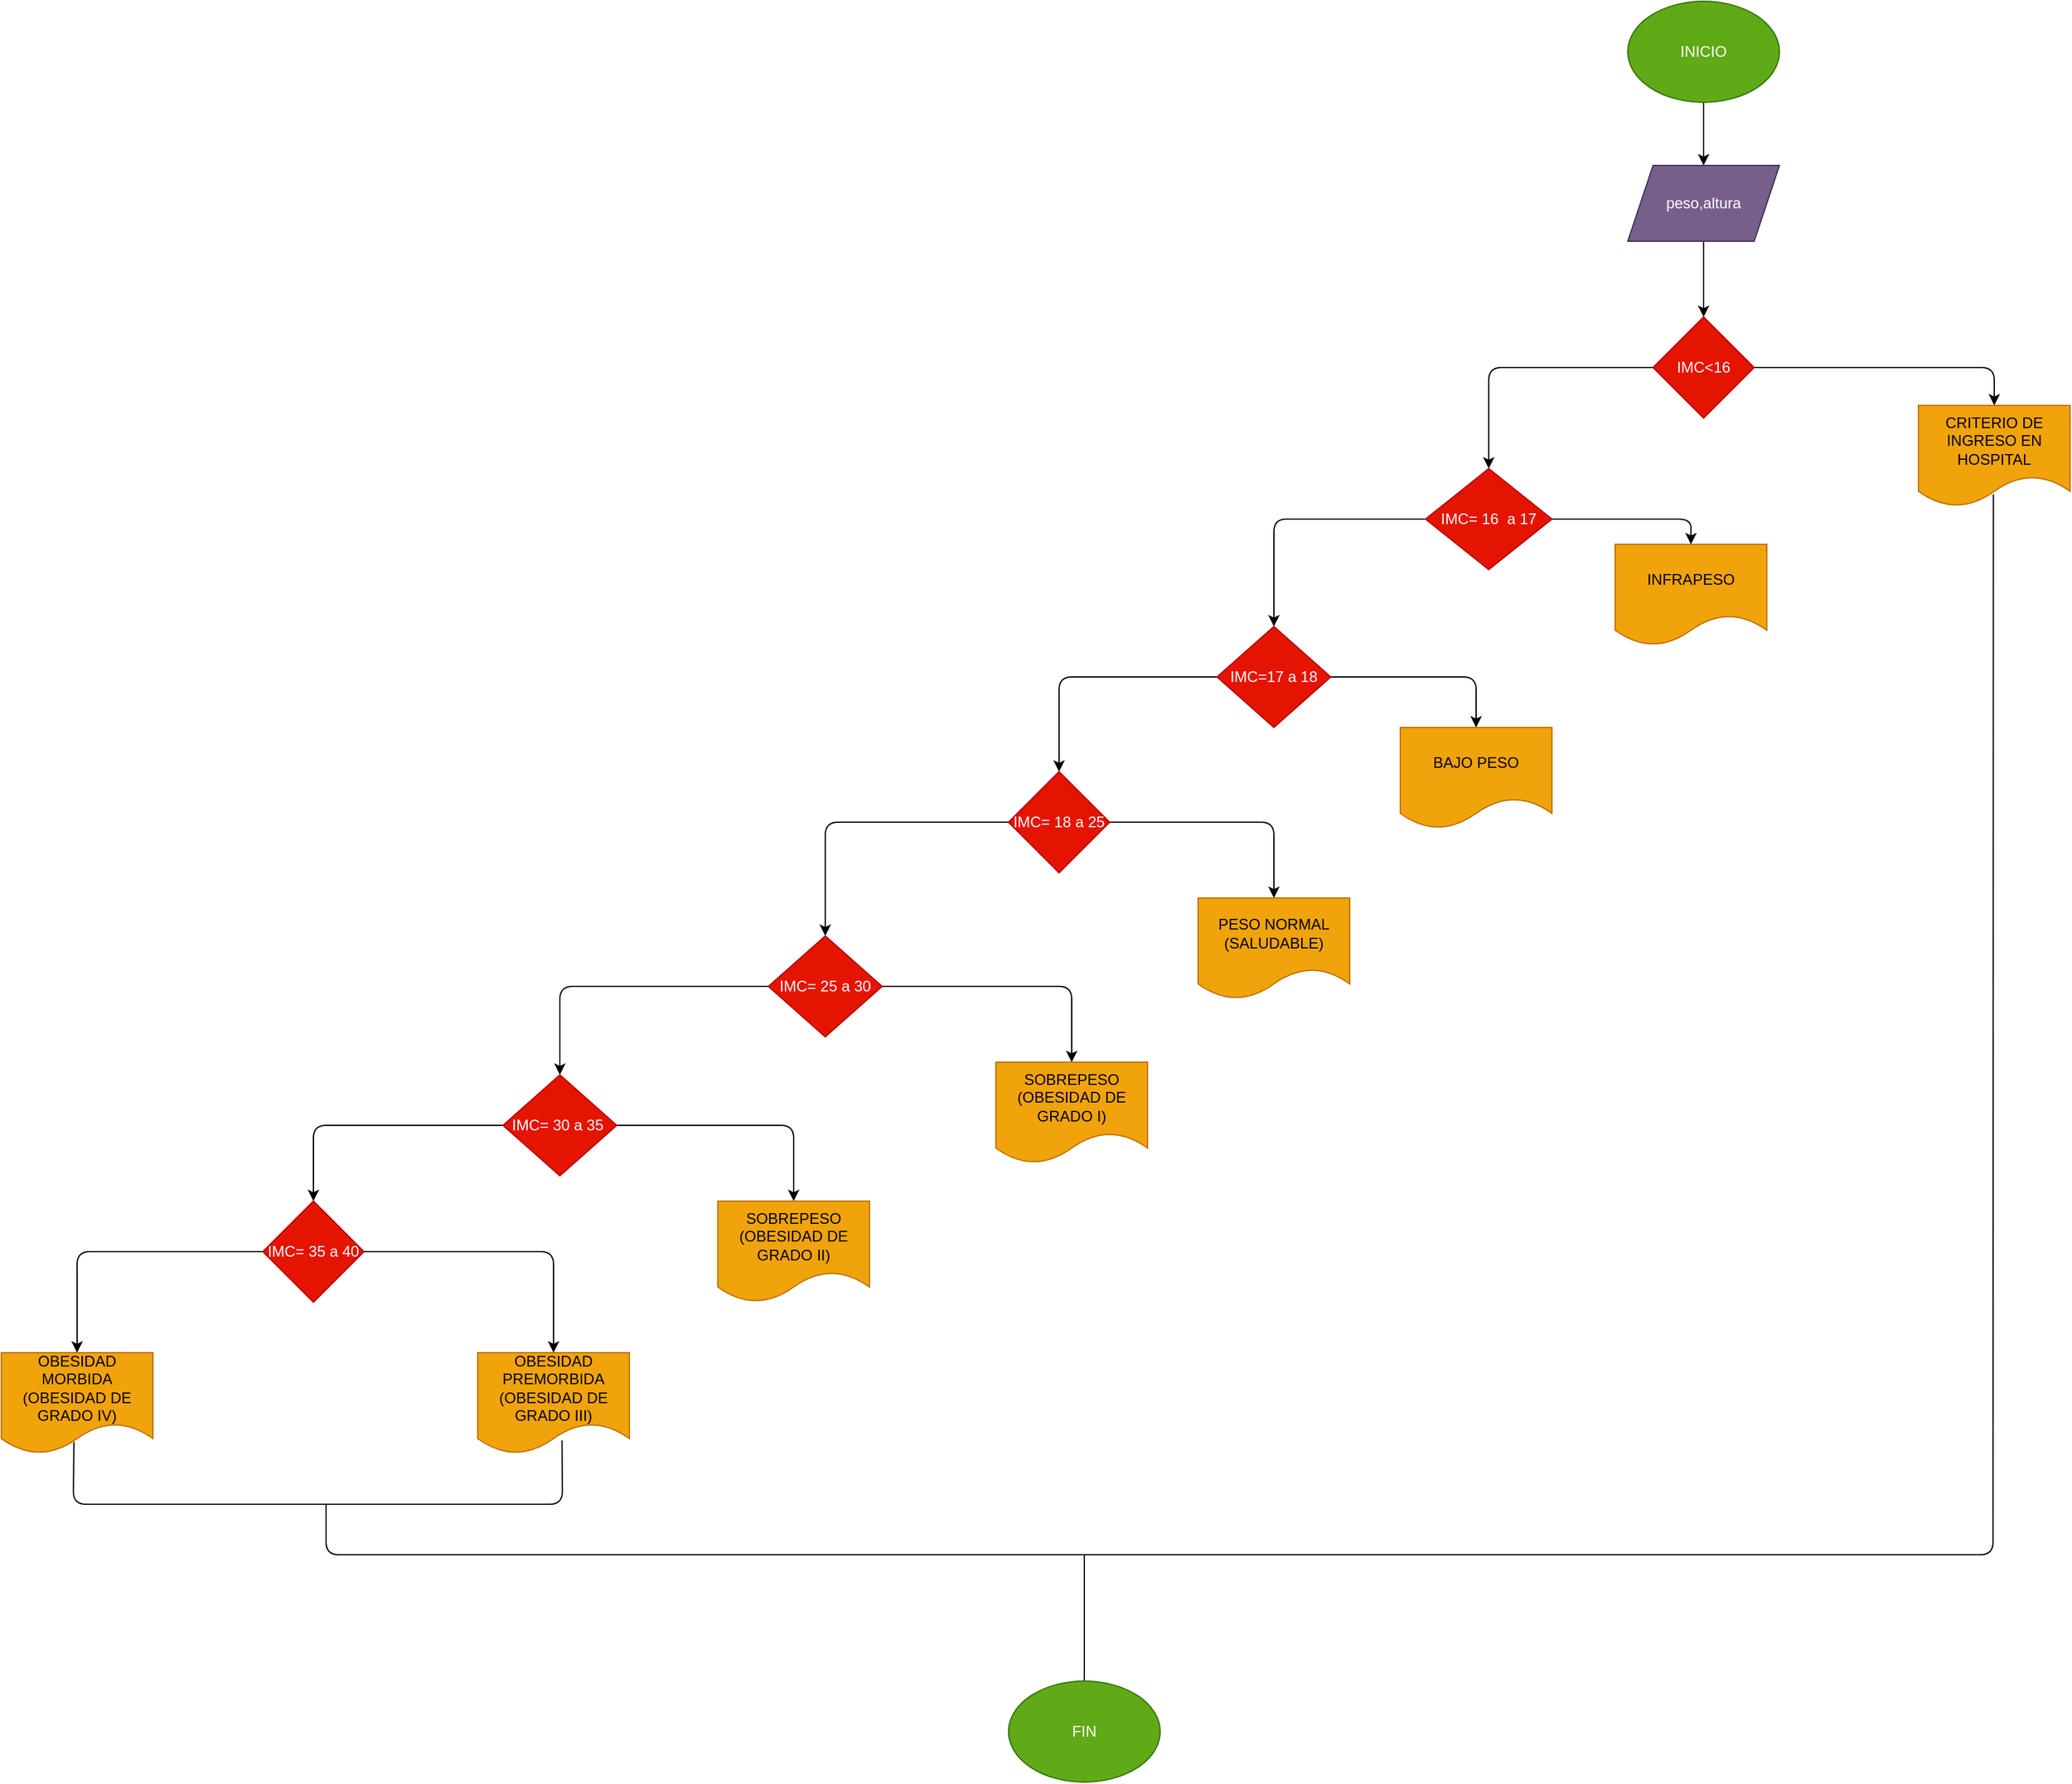 <mxfile>
    <diagram id="uwSOzI6rLWICDxhnOYlJ" name="Página-1">
        <mxGraphModel dx="3180" dy="1091" grid="1" gridSize="10" guides="1" tooltips="1" connect="1" arrows="1" fold="1" page="1" pageScale="1" pageWidth="827" pageHeight="1169" math="0" shadow="0">
            <root>
                <mxCell id="0"/>
                <mxCell id="1" parent="0"/>
                <mxCell id="6" value="" style="edgeStyle=none;html=1;" edge="1" parent="1" source="2" target="5">
                    <mxGeometry relative="1" as="geometry"/>
                </mxCell>
                <mxCell id="2" value="INICIO" style="ellipse;whiteSpace=wrap;html=1;fillColor=#60a917;fontColor=#ffffff;strokeColor=#2D7600;" vertex="1" parent="1">
                    <mxGeometry x="340" y="10" width="120" height="80" as="geometry"/>
                </mxCell>
                <mxCell id="8" value="" style="edgeStyle=none;html=1;" edge="1" parent="1" source="5" target="7">
                    <mxGeometry relative="1" as="geometry"/>
                </mxCell>
                <mxCell id="5" value="peso,altura" style="shape=parallelogram;perimeter=parallelogramPerimeter;whiteSpace=wrap;html=1;fixedSize=1;fillColor=#76608a;fontColor=#ffffff;strokeColor=#432D57;" vertex="1" parent="1">
                    <mxGeometry x="340" y="140" width="120" height="60" as="geometry"/>
                </mxCell>
                <mxCell id="10" value="" style="edgeStyle=none;html=1;" edge="1" parent="1" source="7" target="9">
                    <mxGeometry relative="1" as="geometry">
                        <Array as="points">
                            <mxPoint x="630" y="300"/>
                        </Array>
                    </mxGeometry>
                </mxCell>
                <mxCell id="12" value="" style="edgeStyle=none;html=1;" edge="1" parent="1" source="7" target="11">
                    <mxGeometry relative="1" as="geometry">
                        <Array as="points">
                            <mxPoint x="230" y="300"/>
                        </Array>
                    </mxGeometry>
                </mxCell>
                <mxCell id="7" value="IMC&amp;lt;16" style="rhombus;whiteSpace=wrap;html=1;fillColor=#e51400;fontColor=#ffffff;strokeColor=#B20000;" vertex="1" parent="1">
                    <mxGeometry x="360" y="260" width="80" height="80" as="geometry"/>
                </mxCell>
                <mxCell id="9" value="CRITERIO DE INGRESO EN HOSPITAL" style="shape=document;whiteSpace=wrap;html=1;boundedLbl=1;fillColor=#f0a30a;fontColor=#000000;strokeColor=#BD7000;" vertex="1" parent="1">
                    <mxGeometry x="570" y="330" width="120" height="80" as="geometry"/>
                </mxCell>
                <mxCell id="14" value="" style="edgeStyle=none;html=1;" edge="1" parent="1" source="11" target="13">
                    <mxGeometry relative="1" as="geometry">
                        <Array as="points">
                            <mxPoint x="390" y="420"/>
                        </Array>
                    </mxGeometry>
                </mxCell>
                <mxCell id="16" value="" style="edgeStyle=none;html=1;" edge="1" parent="1" source="11" target="15">
                    <mxGeometry relative="1" as="geometry">
                        <Array as="points">
                            <mxPoint x="60" y="420"/>
                        </Array>
                    </mxGeometry>
                </mxCell>
                <mxCell id="11" value="IMC= 16&amp;nbsp; a 17" style="rhombus;whiteSpace=wrap;html=1;fillColor=#e51400;fontColor=#ffffff;strokeColor=#B20000;" vertex="1" parent="1">
                    <mxGeometry x="180" y="380" width="100" height="80" as="geometry"/>
                </mxCell>
                <mxCell id="13" value="INFRAPESO" style="shape=document;whiteSpace=wrap;html=1;boundedLbl=1;fillColor=#f0a30a;fontColor=#000000;strokeColor=#BD7000;" vertex="1" parent="1">
                    <mxGeometry x="330" y="440" width="120" height="80" as="geometry"/>
                </mxCell>
                <mxCell id="18" value="" style="edgeStyle=none;html=1;" edge="1" parent="1" source="15" target="17">
                    <mxGeometry relative="1" as="geometry">
                        <Array as="points">
                            <mxPoint x="220" y="545"/>
                        </Array>
                    </mxGeometry>
                </mxCell>
                <mxCell id="20" value="" style="edgeStyle=none;html=1;" edge="1" parent="1" source="15" target="19">
                    <mxGeometry relative="1" as="geometry">
                        <Array as="points">
                            <mxPoint x="-110" y="545"/>
                        </Array>
                    </mxGeometry>
                </mxCell>
                <mxCell id="15" value="IMC=17 a 18" style="rhombus;whiteSpace=wrap;html=1;fillColor=#e51400;fontColor=#ffffff;strokeColor=#B20000;" vertex="1" parent="1">
                    <mxGeometry x="15" y="505" width="90" height="80" as="geometry"/>
                </mxCell>
                <mxCell id="17" value="BAJO PESO" style="shape=document;whiteSpace=wrap;html=1;boundedLbl=1;fillColor=#f0a30a;fontColor=#000000;strokeColor=#BD7000;" vertex="1" parent="1">
                    <mxGeometry x="160" y="585" width="120" height="80" as="geometry"/>
                </mxCell>
                <mxCell id="22" value="" style="edgeStyle=none;html=1;" edge="1" parent="1" source="19" target="21">
                    <mxGeometry relative="1" as="geometry">
                        <Array as="points">
                            <mxPoint x="60" y="660"/>
                        </Array>
                    </mxGeometry>
                </mxCell>
                <mxCell id="24" value="" style="edgeStyle=none;html=1;" edge="1" parent="1" source="19" target="23">
                    <mxGeometry relative="1" as="geometry">
                        <Array as="points">
                            <mxPoint x="-295" y="660"/>
                        </Array>
                    </mxGeometry>
                </mxCell>
                <mxCell id="19" value="IMC= 18 a 25" style="rhombus;whiteSpace=wrap;html=1;fillColor=#e51400;fontColor=#ffffff;strokeColor=#B20000;" vertex="1" parent="1">
                    <mxGeometry x="-150" y="620" width="80" height="80" as="geometry"/>
                </mxCell>
                <mxCell id="21" value="PESO NORMAL (SALUDABLE)" style="shape=document;whiteSpace=wrap;html=1;boundedLbl=1;fillColor=#f0a30a;fontColor=#000000;strokeColor=#BD7000;" vertex="1" parent="1">
                    <mxGeometry y="720" width="120" height="80" as="geometry"/>
                </mxCell>
                <mxCell id="26" value="" style="edgeStyle=none;html=1;" edge="1" parent="1" source="23" target="25">
                    <mxGeometry relative="1" as="geometry">
                        <Array as="points">
                            <mxPoint x="-100" y="790"/>
                        </Array>
                    </mxGeometry>
                </mxCell>
                <mxCell id="28" value="" style="edgeStyle=none;html=1;" edge="1" parent="1" source="23" target="27">
                    <mxGeometry relative="1" as="geometry">
                        <Array as="points">
                            <mxPoint x="-505" y="790"/>
                        </Array>
                    </mxGeometry>
                </mxCell>
                <mxCell id="23" value="IMC= 25 a 30" style="rhombus;whiteSpace=wrap;html=1;fillColor=#e51400;fontColor=#ffffff;strokeColor=#B20000;" vertex="1" parent="1">
                    <mxGeometry x="-340" y="750" width="90" height="80" as="geometry"/>
                </mxCell>
                <mxCell id="25" value="SOBREPESO (OBESIDAD DE GRADO I)" style="shape=document;whiteSpace=wrap;html=1;boundedLbl=1;fillColor=#f0a30a;fontColor=#000000;strokeColor=#BD7000;" vertex="1" parent="1">
                    <mxGeometry x="-160" y="850" width="120" height="80" as="geometry"/>
                </mxCell>
                <mxCell id="30" value="" style="edgeStyle=none;html=1;" edge="1" parent="1" source="27" target="29">
                    <mxGeometry relative="1" as="geometry">
                        <Array as="points">
                            <mxPoint x="-320" y="900"/>
                        </Array>
                    </mxGeometry>
                </mxCell>
                <mxCell id="32" value="" style="edgeStyle=none;html=1;" edge="1" parent="1" source="27" target="31">
                    <mxGeometry relative="1" as="geometry">
                        <Array as="points">
                            <mxPoint x="-700" y="900"/>
                        </Array>
                    </mxGeometry>
                </mxCell>
                <mxCell id="27" value="IMC= 30 a 35&amp;nbsp;" style="rhombus;whiteSpace=wrap;html=1;fillColor=#e51400;fontColor=#ffffff;strokeColor=#B20000;" vertex="1" parent="1">
                    <mxGeometry x="-550" y="860" width="90" height="80" as="geometry"/>
                </mxCell>
                <mxCell id="29" value="SOBREPESO (OBESIDAD DE GRADO II)" style="shape=document;whiteSpace=wrap;html=1;boundedLbl=1;fillColor=#f0a30a;fontColor=#000000;strokeColor=#BD7000;" vertex="1" parent="1">
                    <mxGeometry x="-380" y="960" width="120" height="80" as="geometry"/>
                </mxCell>
                <mxCell id="36" value="" style="edgeStyle=none;html=1;" edge="1" parent="1" source="31" target="35">
                    <mxGeometry relative="1" as="geometry">
                        <Array as="points">
                            <mxPoint x="-510" y="1000"/>
                        </Array>
                    </mxGeometry>
                </mxCell>
                <mxCell id="40" value="" style="edgeStyle=none;html=1;" edge="1" parent="1" source="31" target="39">
                    <mxGeometry relative="1" as="geometry">
                        <Array as="points">
                            <mxPoint x="-887" y="1000"/>
                        </Array>
                    </mxGeometry>
                </mxCell>
                <mxCell id="31" value="IMC= 35 a 40" style="rhombus;whiteSpace=wrap;html=1;fillColor=#e51400;fontColor=#ffffff;strokeColor=#B20000;" vertex="1" parent="1">
                    <mxGeometry x="-740" y="960" width="80" height="80" as="geometry"/>
                </mxCell>
                <mxCell id="35" value="OBESIDAD PREMORBIDA (OBESIDAD DE GRADO III)" style="shape=document;whiteSpace=wrap;html=1;boundedLbl=1;fillColor=#f0a30a;fontColor=#000000;strokeColor=#BD7000;" vertex="1" parent="1">
                    <mxGeometry x="-570" y="1080" width="120" height="80" as="geometry"/>
                </mxCell>
                <mxCell id="39" value="OBESIDAD MORBIDA (OBESIDAD DE GRADO IV)" style="shape=document;whiteSpace=wrap;html=1;boundedLbl=1;fillColor=#f0a30a;fontColor=#000000;strokeColor=#BD7000;" vertex="1" parent="1">
                    <mxGeometry x="-947" y="1080" width="120" height="80" as="geometry"/>
                </mxCell>
                <mxCell id="41" value="" style="endArrow=none;html=1;exitX=0.479;exitY=0.884;exitDx=0;exitDy=0;exitPerimeter=0;entryX=0.556;entryY=0.869;entryDx=0;entryDy=0;entryPerimeter=0;" edge="1" parent="1" source="39" target="35">
                    <mxGeometry width="50" height="50" relative="1" as="geometry">
                        <mxPoint x="-740" y="1190" as="sourcePoint"/>
                        <mxPoint x="-690" y="1140" as="targetPoint"/>
                        <Array as="points">
                            <mxPoint x="-890" y="1200"/>
                            <mxPoint x="-503" y="1200"/>
                        </Array>
                    </mxGeometry>
                </mxCell>
                <mxCell id="42" value="" style="endArrow=none;html=1;exitX=0.494;exitY=0.879;exitDx=0;exitDy=0;exitPerimeter=0;" edge="1" parent="1" source="9">
                    <mxGeometry width="50" height="50" relative="1" as="geometry">
                        <mxPoint x="-760" y="1330" as="sourcePoint"/>
                        <mxPoint x="-690" y="1200" as="targetPoint"/>
                        <Array as="points">
                            <mxPoint x="629" y="1240"/>
                            <mxPoint x="-690" y="1240"/>
                        </Array>
                    </mxGeometry>
                </mxCell>
                <mxCell id="43" value="" style="endArrow=none;html=1;exitX=0.5;exitY=0;exitDx=0;exitDy=0;" edge="1" parent="1" source="44">
                    <mxGeometry width="50" height="50" relative="1" as="geometry">
                        <mxPoint x="-90" y="1350" as="sourcePoint"/>
                        <mxPoint x="-90" y="1240" as="targetPoint"/>
                    </mxGeometry>
                </mxCell>
                <mxCell id="44" value="FIN" style="ellipse;whiteSpace=wrap;html=1;fillColor=#60a917;fontColor=#ffffff;strokeColor=#2D7600;" vertex="1" parent="1">
                    <mxGeometry x="-150" y="1340" width="120" height="80" as="geometry"/>
                </mxCell>
            </root>
        </mxGraphModel>
    </diagram>
</mxfile>
